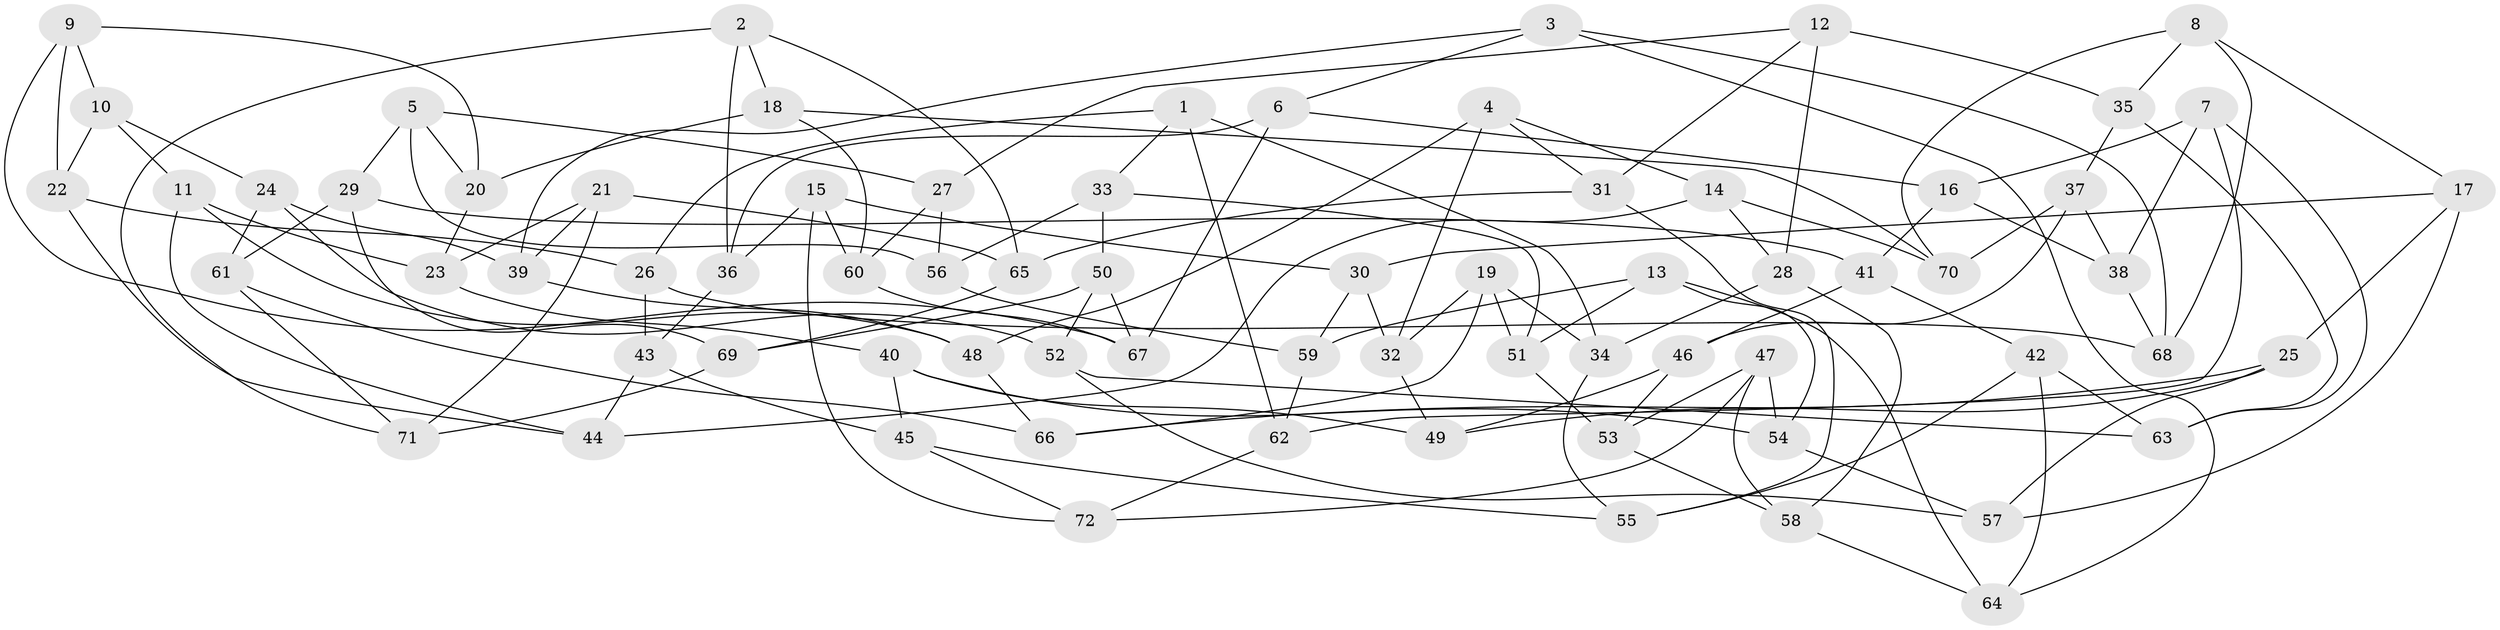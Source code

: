 // coarse degree distribution, {6: 0.21568627450980393, 5: 0.17647058823529413, 3: 0.09803921568627451, 4: 0.5098039215686274}
// Generated by graph-tools (version 1.1) at 2025/38/03/04/25 23:38:11]
// undirected, 72 vertices, 144 edges
graph export_dot {
  node [color=gray90,style=filled];
  1;
  2;
  3;
  4;
  5;
  6;
  7;
  8;
  9;
  10;
  11;
  12;
  13;
  14;
  15;
  16;
  17;
  18;
  19;
  20;
  21;
  22;
  23;
  24;
  25;
  26;
  27;
  28;
  29;
  30;
  31;
  32;
  33;
  34;
  35;
  36;
  37;
  38;
  39;
  40;
  41;
  42;
  43;
  44;
  45;
  46;
  47;
  48;
  49;
  50;
  51;
  52;
  53;
  54;
  55;
  56;
  57;
  58;
  59;
  60;
  61;
  62;
  63;
  64;
  65;
  66;
  67;
  68;
  69;
  70;
  71;
  72;
  1 -- 33;
  1 -- 34;
  1 -- 26;
  1 -- 62;
  2 -- 18;
  2 -- 65;
  2 -- 71;
  2 -- 36;
  3 -- 68;
  3 -- 64;
  3 -- 39;
  3 -- 6;
  4 -- 48;
  4 -- 32;
  4 -- 14;
  4 -- 31;
  5 -- 27;
  5 -- 20;
  5 -- 29;
  5 -- 56;
  6 -- 36;
  6 -- 67;
  6 -- 16;
  7 -- 62;
  7 -- 16;
  7 -- 63;
  7 -- 38;
  8 -- 70;
  8 -- 35;
  8 -- 68;
  8 -- 17;
  9 -- 67;
  9 -- 10;
  9 -- 20;
  9 -- 22;
  10 -- 24;
  10 -- 11;
  10 -- 22;
  11 -- 44;
  11 -- 48;
  11 -- 23;
  12 -- 31;
  12 -- 27;
  12 -- 35;
  12 -- 28;
  13 -- 59;
  13 -- 51;
  13 -- 64;
  13 -- 54;
  14 -- 44;
  14 -- 28;
  14 -- 70;
  15 -- 30;
  15 -- 60;
  15 -- 72;
  15 -- 36;
  16 -- 41;
  16 -- 38;
  17 -- 25;
  17 -- 30;
  17 -- 57;
  18 -- 70;
  18 -- 20;
  18 -- 60;
  19 -- 34;
  19 -- 66;
  19 -- 32;
  19 -- 51;
  20 -- 23;
  21 -- 39;
  21 -- 23;
  21 -- 65;
  21 -- 71;
  22 -- 26;
  22 -- 44;
  23 -- 40;
  24 -- 39;
  24 -- 52;
  24 -- 61;
  25 -- 66;
  25 -- 49;
  25 -- 57;
  26 -- 43;
  26 -- 68;
  27 -- 56;
  27 -- 60;
  28 -- 58;
  28 -- 34;
  29 -- 41;
  29 -- 61;
  29 -- 69;
  30 -- 59;
  30 -- 32;
  31 -- 55;
  31 -- 65;
  32 -- 49;
  33 -- 50;
  33 -- 51;
  33 -- 56;
  34 -- 55;
  35 -- 63;
  35 -- 37;
  36 -- 43;
  37 -- 70;
  37 -- 38;
  37 -- 46;
  38 -- 68;
  39 -- 48;
  40 -- 49;
  40 -- 54;
  40 -- 45;
  41 -- 46;
  41 -- 42;
  42 -- 63;
  42 -- 55;
  42 -- 64;
  43 -- 45;
  43 -- 44;
  45 -- 72;
  45 -- 55;
  46 -- 53;
  46 -- 49;
  47 -- 58;
  47 -- 72;
  47 -- 53;
  47 -- 54;
  48 -- 66;
  50 -- 67;
  50 -- 69;
  50 -- 52;
  51 -- 53;
  52 -- 57;
  52 -- 63;
  53 -- 58;
  54 -- 57;
  56 -- 59;
  58 -- 64;
  59 -- 62;
  60 -- 67;
  61 -- 71;
  61 -- 66;
  62 -- 72;
  65 -- 69;
  69 -- 71;
}
